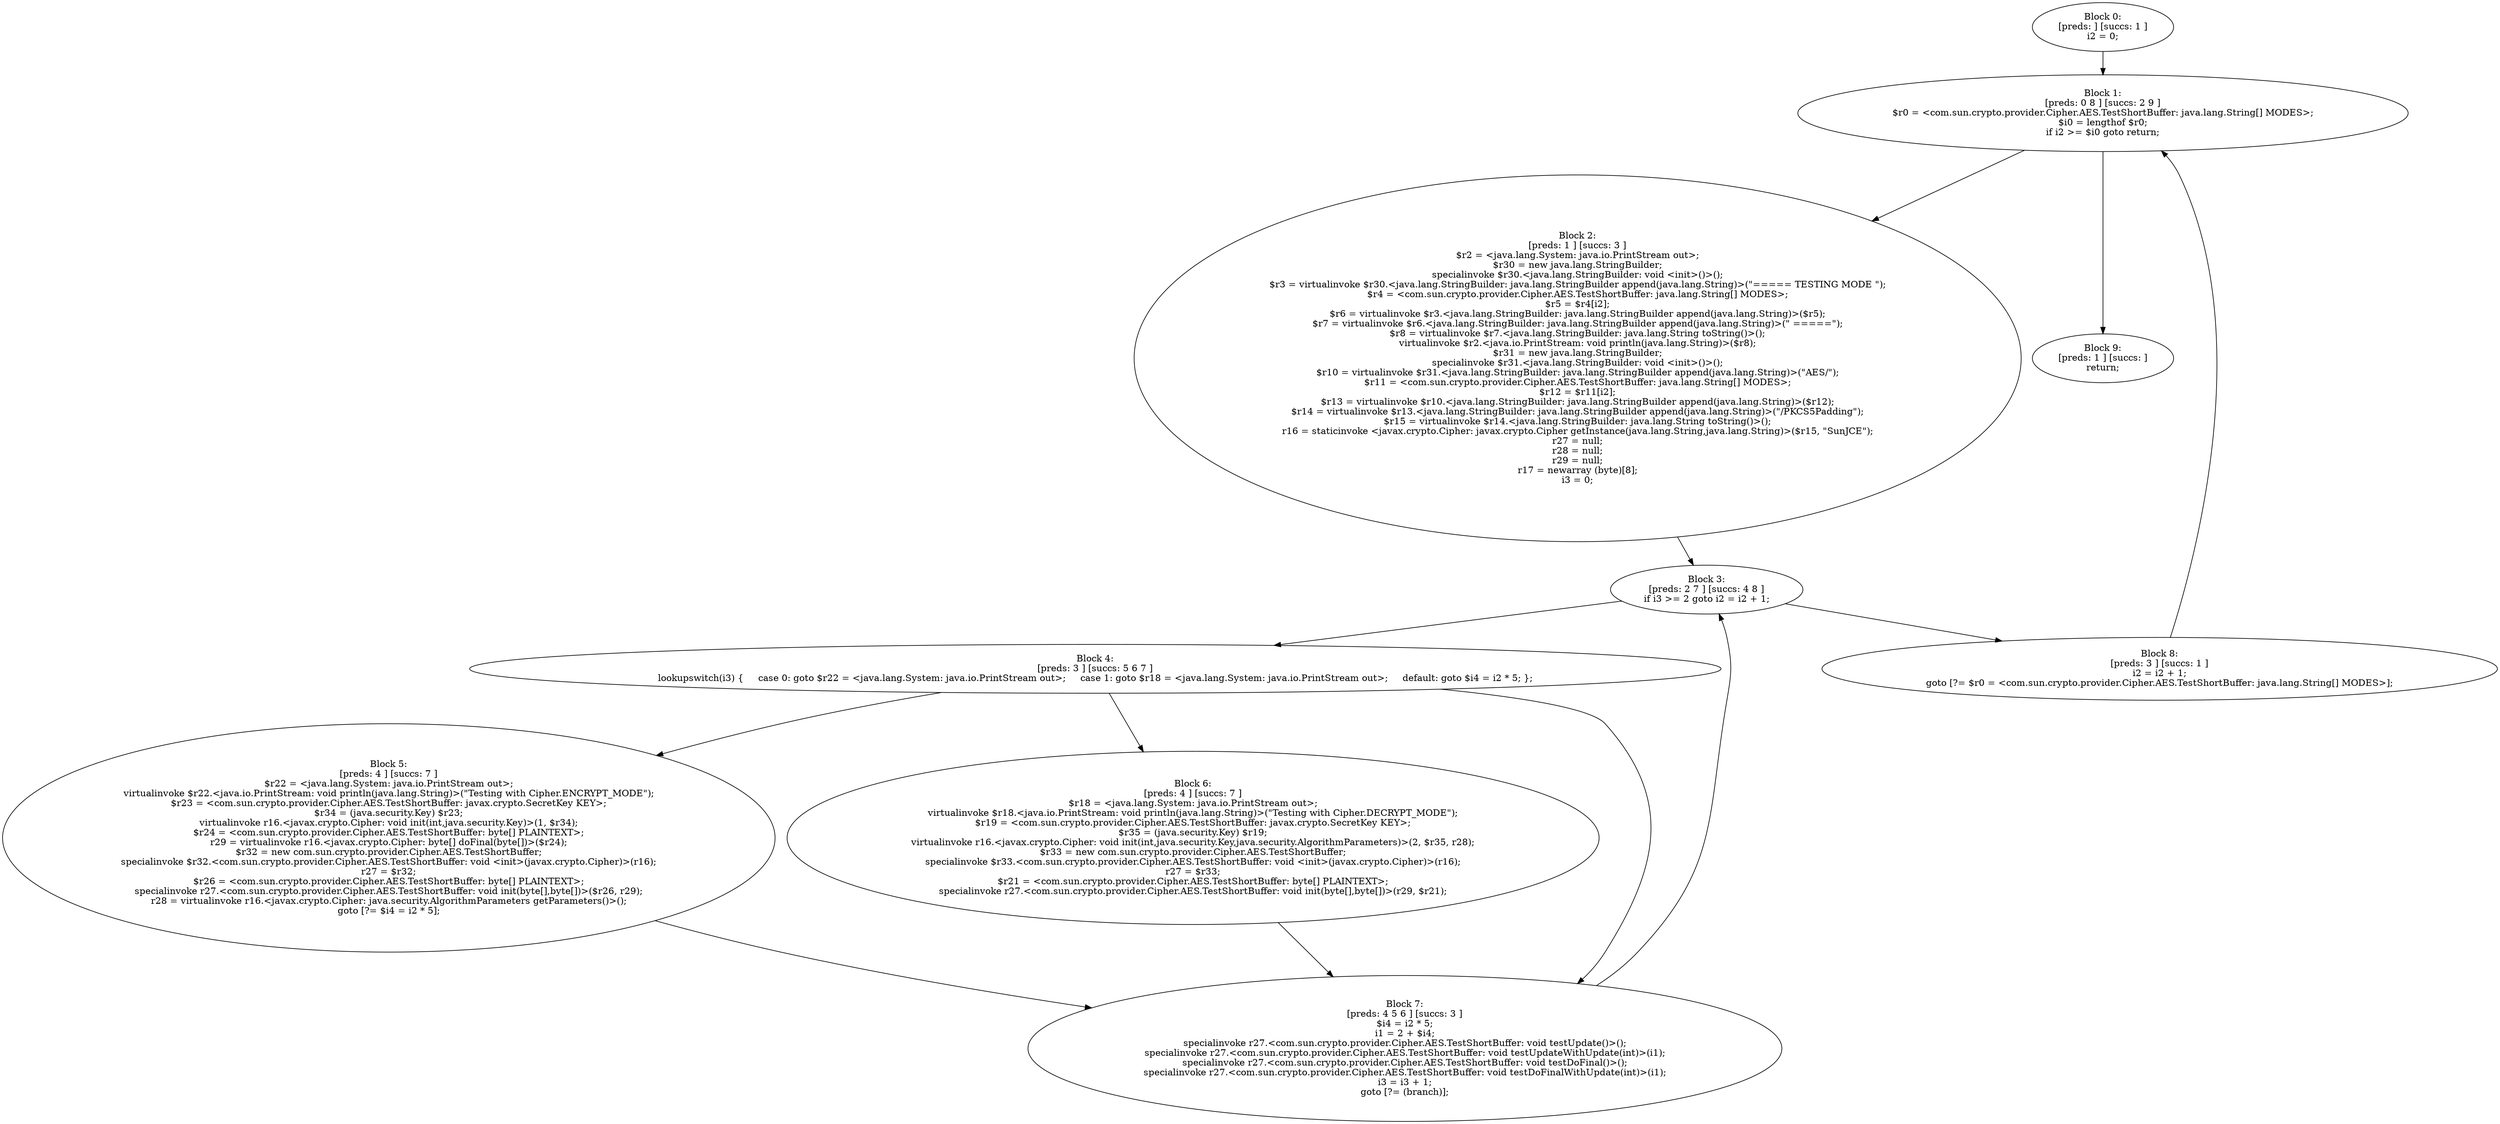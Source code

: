 digraph "unitGraph" {
    "Block 0:
[preds: ] [succs: 1 ]
i2 = 0;
"
    "Block 1:
[preds: 0 8 ] [succs: 2 9 ]
$r0 = <com.sun.crypto.provider.Cipher.AES.TestShortBuffer: java.lang.String[] MODES>;
$i0 = lengthof $r0;
if i2 >= $i0 goto return;
"
    "Block 2:
[preds: 1 ] [succs: 3 ]
$r2 = <java.lang.System: java.io.PrintStream out>;
$r30 = new java.lang.StringBuilder;
specialinvoke $r30.<java.lang.StringBuilder: void <init>()>();
$r3 = virtualinvoke $r30.<java.lang.StringBuilder: java.lang.StringBuilder append(java.lang.String)>(\"===== TESTING MODE \");
$r4 = <com.sun.crypto.provider.Cipher.AES.TestShortBuffer: java.lang.String[] MODES>;
$r5 = $r4[i2];
$r6 = virtualinvoke $r3.<java.lang.StringBuilder: java.lang.StringBuilder append(java.lang.String)>($r5);
$r7 = virtualinvoke $r6.<java.lang.StringBuilder: java.lang.StringBuilder append(java.lang.String)>(\" =====\");
$r8 = virtualinvoke $r7.<java.lang.StringBuilder: java.lang.String toString()>();
virtualinvoke $r2.<java.io.PrintStream: void println(java.lang.String)>($r8);
$r31 = new java.lang.StringBuilder;
specialinvoke $r31.<java.lang.StringBuilder: void <init>()>();
$r10 = virtualinvoke $r31.<java.lang.StringBuilder: java.lang.StringBuilder append(java.lang.String)>(\"AES/\");
$r11 = <com.sun.crypto.provider.Cipher.AES.TestShortBuffer: java.lang.String[] MODES>;
$r12 = $r11[i2];
$r13 = virtualinvoke $r10.<java.lang.StringBuilder: java.lang.StringBuilder append(java.lang.String)>($r12);
$r14 = virtualinvoke $r13.<java.lang.StringBuilder: java.lang.StringBuilder append(java.lang.String)>(\"/PKCS5Padding\");
$r15 = virtualinvoke $r14.<java.lang.StringBuilder: java.lang.String toString()>();
r16 = staticinvoke <javax.crypto.Cipher: javax.crypto.Cipher getInstance(java.lang.String,java.lang.String)>($r15, \"SunJCE\");
r27 = null;
r28 = null;
r29 = null;
r17 = newarray (byte)[8];
i3 = 0;
"
    "Block 3:
[preds: 2 7 ] [succs: 4 8 ]
if i3 >= 2 goto i2 = i2 + 1;
"
    "Block 4:
[preds: 3 ] [succs: 5 6 7 ]
lookupswitch(i3) {     case 0: goto $r22 = <java.lang.System: java.io.PrintStream out>;     case 1: goto $r18 = <java.lang.System: java.io.PrintStream out>;     default: goto $i4 = i2 * 5; };
"
    "Block 5:
[preds: 4 ] [succs: 7 ]
$r22 = <java.lang.System: java.io.PrintStream out>;
virtualinvoke $r22.<java.io.PrintStream: void println(java.lang.String)>(\"Testing with Cipher.ENCRYPT_MODE\");
$r23 = <com.sun.crypto.provider.Cipher.AES.TestShortBuffer: javax.crypto.SecretKey KEY>;
$r34 = (java.security.Key) $r23;
virtualinvoke r16.<javax.crypto.Cipher: void init(int,java.security.Key)>(1, $r34);
$r24 = <com.sun.crypto.provider.Cipher.AES.TestShortBuffer: byte[] PLAINTEXT>;
r29 = virtualinvoke r16.<javax.crypto.Cipher: byte[] doFinal(byte[])>($r24);
$r32 = new com.sun.crypto.provider.Cipher.AES.TestShortBuffer;
specialinvoke $r32.<com.sun.crypto.provider.Cipher.AES.TestShortBuffer: void <init>(javax.crypto.Cipher)>(r16);
r27 = $r32;
$r26 = <com.sun.crypto.provider.Cipher.AES.TestShortBuffer: byte[] PLAINTEXT>;
specialinvoke r27.<com.sun.crypto.provider.Cipher.AES.TestShortBuffer: void init(byte[],byte[])>($r26, r29);
r28 = virtualinvoke r16.<javax.crypto.Cipher: java.security.AlgorithmParameters getParameters()>();
goto [?= $i4 = i2 * 5];
"
    "Block 6:
[preds: 4 ] [succs: 7 ]
$r18 = <java.lang.System: java.io.PrintStream out>;
virtualinvoke $r18.<java.io.PrintStream: void println(java.lang.String)>(\"Testing with Cipher.DECRYPT_MODE\");
$r19 = <com.sun.crypto.provider.Cipher.AES.TestShortBuffer: javax.crypto.SecretKey KEY>;
$r35 = (java.security.Key) $r19;
virtualinvoke r16.<javax.crypto.Cipher: void init(int,java.security.Key,java.security.AlgorithmParameters)>(2, $r35, r28);
$r33 = new com.sun.crypto.provider.Cipher.AES.TestShortBuffer;
specialinvoke $r33.<com.sun.crypto.provider.Cipher.AES.TestShortBuffer: void <init>(javax.crypto.Cipher)>(r16);
r27 = $r33;
$r21 = <com.sun.crypto.provider.Cipher.AES.TestShortBuffer: byte[] PLAINTEXT>;
specialinvoke r27.<com.sun.crypto.provider.Cipher.AES.TestShortBuffer: void init(byte[],byte[])>(r29, $r21);
"
    "Block 7:
[preds: 4 5 6 ] [succs: 3 ]
$i4 = i2 * 5;
i1 = 2 + $i4;
specialinvoke r27.<com.sun.crypto.provider.Cipher.AES.TestShortBuffer: void testUpdate()>();
specialinvoke r27.<com.sun.crypto.provider.Cipher.AES.TestShortBuffer: void testUpdateWithUpdate(int)>(i1);
specialinvoke r27.<com.sun.crypto.provider.Cipher.AES.TestShortBuffer: void testDoFinal()>();
specialinvoke r27.<com.sun.crypto.provider.Cipher.AES.TestShortBuffer: void testDoFinalWithUpdate(int)>(i1);
i3 = i3 + 1;
goto [?= (branch)];
"
    "Block 8:
[preds: 3 ] [succs: 1 ]
i2 = i2 + 1;
goto [?= $r0 = <com.sun.crypto.provider.Cipher.AES.TestShortBuffer: java.lang.String[] MODES>];
"
    "Block 9:
[preds: 1 ] [succs: ]
return;
"
    "Block 0:
[preds: ] [succs: 1 ]
i2 = 0;
"->"Block 1:
[preds: 0 8 ] [succs: 2 9 ]
$r0 = <com.sun.crypto.provider.Cipher.AES.TestShortBuffer: java.lang.String[] MODES>;
$i0 = lengthof $r0;
if i2 >= $i0 goto return;
";
    "Block 1:
[preds: 0 8 ] [succs: 2 9 ]
$r0 = <com.sun.crypto.provider.Cipher.AES.TestShortBuffer: java.lang.String[] MODES>;
$i0 = lengthof $r0;
if i2 >= $i0 goto return;
"->"Block 2:
[preds: 1 ] [succs: 3 ]
$r2 = <java.lang.System: java.io.PrintStream out>;
$r30 = new java.lang.StringBuilder;
specialinvoke $r30.<java.lang.StringBuilder: void <init>()>();
$r3 = virtualinvoke $r30.<java.lang.StringBuilder: java.lang.StringBuilder append(java.lang.String)>(\"===== TESTING MODE \");
$r4 = <com.sun.crypto.provider.Cipher.AES.TestShortBuffer: java.lang.String[] MODES>;
$r5 = $r4[i2];
$r6 = virtualinvoke $r3.<java.lang.StringBuilder: java.lang.StringBuilder append(java.lang.String)>($r5);
$r7 = virtualinvoke $r6.<java.lang.StringBuilder: java.lang.StringBuilder append(java.lang.String)>(\" =====\");
$r8 = virtualinvoke $r7.<java.lang.StringBuilder: java.lang.String toString()>();
virtualinvoke $r2.<java.io.PrintStream: void println(java.lang.String)>($r8);
$r31 = new java.lang.StringBuilder;
specialinvoke $r31.<java.lang.StringBuilder: void <init>()>();
$r10 = virtualinvoke $r31.<java.lang.StringBuilder: java.lang.StringBuilder append(java.lang.String)>(\"AES/\");
$r11 = <com.sun.crypto.provider.Cipher.AES.TestShortBuffer: java.lang.String[] MODES>;
$r12 = $r11[i2];
$r13 = virtualinvoke $r10.<java.lang.StringBuilder: java.lang.StringBuilder append(java.lang.String)>($r12);
$r14 = virtualinvoke $r13.<java.lang.StringBuilder: java.lang.StringBuilder append(java.lang.String)>(\"/PKCS5Padding\");
$r15 = virtualinvoke $r14.<java.lang.StringBuilder: java.lang.String toString()>();
r16 = staticinvoke <javax.crypto.Cipher: javax.crypto.Cipher getInstance(java.lang.String,java.lang.String)>($r15, \"SunJCE\");
r27 = null;
r28 = null;
r29 = null;
r17 = newarray (byte)[8];
i3 = 0;
";
    "Block 1:
[preds: 0 8 ] [succs: 2 9 ]
$r0 = <com.sun.crypto.provider.Cipher.AES.TestShortBuffer: java.lang.String[] MODES>;
$i0 = lengthof $r0;
if i2 >= $i0 goto return;
"->"Block 9:
[preds: 1 ] [succs: ]
return;
";
    "Block 2:
[preds: 1 ] [succs: 3 ]
$r2 = <java.lang.System: java.io.PrintStream out>;
$r30 = new java.lang.StringBuilder;
specialinvoke $r30.<java.lang.StringBuilder: void <init>()>();
$r3 = virtualinvoke $r30.<java.lang.StringBuilder: java.lang.StringBuilder append(java.lang.String)>(\"===== TESTING MODE \");
$r4 = <com.sun.crypto.provider.Cipher.AES.TestShortBuffer: java.lang.String[] MODES>;
$r5 = $r4[i2];
$r6 = virtualinvoke $r3.<java.lang.StringBuilder: java.lang.StringBuilder append(java.lang.String)>($r5);
$r7 = virtualinvoke $r6.<java.lang.StringBuilder: java.lang.StringBuilder append(java.lang.String)>(\" =====\");
$r8 = virtualinvoke $r7.<java.lang.StringBuilder: java.lang.String toString()>();
virtualinvoke $r2.<java.io.PrintStream: void println(java.lang.String)>($r8);
$r31 = new java.lang.StringBuilder;
specialinvoke $r31.<java.lang.StringBuilder: void <init>()>();
$r10 = virtualinvoke $r31.<java.lang.StringBuilder: java.lang.StringBuilder append(java.lang.String)>(\"AES/\");
$r11 = <com.sun.crypto.provider.Cipher.AES.TestShortBuffer: java.lang.String[] MODES>;
$r12 = $r11[i2];
$r13 = virtualinvoke $r10.<java.lang.StringBuilder: java.lang.StringBuilder append(java.lang.String)>($r12);
$r14 = virtualinvoke $r13.<java.lang.StringBuilder: java.lang.StringBuilder append(java.lang.String)>(\"/PKCS5Padding\");
$r15 = virtualinvoke $r14.<java.lang.StringBuilder: java.lang.String toString()>();
r16 = staticinvoke <javax.crypto.Cipher: javax.crypto.Cipher getInstance(java.lang.String,java.lang.String)>($r15, \"SunJCE\");
r27 = null;
r28 = null;
r29 = null;
r17 = newarray (byte)[8];
i3 = 0;
"->"Block 3:
[preds: 2 7 ] [succs: 4 8 ]
if i3 >= 2 goto i2 = i2 + 1;
";
    "Block 3:
[preds: 2 7 ] [succs: 4 8 ]
if i3 >= 2 goto i2 = i2 + 1;
"->"Block 4:
[preds: 3 ] [succs: 5 6 7 ]
lookupswitch(i3) {     case 0: goto $r22 = <java.lang.System: java.io.PrintStream out>;     case 1: goto $r18 = <java.lang.System: java.io.PrintStream out>;     default: goto $i4 = i2 * 5; };
";
    "Block 3:
[preds: 2 7 ] [succs: 4 8 ]
if i3 >= 2 goto i2 = i2 + 1;
"->"Block 8:
[preds: 3 ] [succs: 1 ]
i2 = i2 + 1;
goto [?= $r0 = <com.sun.crypto.provider.Cipher.AES.TestShortBuffer: java.lang.String[] MODES>];
";
    "Block 4:
[preds: 3 ] [succs: 5 6 7 ]
lookupswitch(i3) {     case 0: goto $r22 = <java.lang.System: java.io.PrintStream out>;     case 1: goto $r18 = <java.lang.System: java.io.PrintStream out>;     default: goto $i4 = i2 * 5; };
"->"Block 5:
[preds: 4 ] [succs: 7 ]
$r22 = <java.lang.System: java.io.PrintStream out>;
virtualinvoke $r22.<java.io.PrintStream: void println(java.lang.String)>(\"Testing with Cipher.ENCRYPT_MODE\");
$r23 = <com.sun.crypto.provider.Cipher.AES.TestShortBuffer: javax.crypto.SecretKey KEY>;
$r34 = (java.security.Key) $r23;
virtualinvoke r16.<javax.crypto.Cipher: void init(int,java.security.Key)>(1, $r34);
$r24 = <com.sun.crypto.provider.Cipher.AES.TestShortBuffer: byte[] PLAINTEXT>;
r29 = virtualinvoke r16.<javax.crypto.Cipher: byte[] doFinal(byte[])>($r24);
$r32 = new com.sun.crypto.provider.Cipher.AES.TestShortBuffer;
specialinvoke $r32.<com.sun.crypto.provider.Cipher.AES.TestShortBuffer: void <init>(javax.crypto.Cipher)>(r16);
r27 = $r32;
$r26 = <com.sun.crypto.provider.Cipher.AES.TestShortBuffer: byte[] PLAINTEXT>;
specialinvoke r27.<com.sun.crypto.provider.Cipher.AES.TestShortBuffer: void init(byte[],byte[])>($r26, r29);
r28 = virtualinvoke r16.<javax.crypto.Cipher: java.security.AlgorithmParameters getParameters()>();
goto [?= $i4 = i2 * 5];
";
    "Block 4:
[preds: 3 ] [succs: 5 6 7 ]
lookupswitch(i3) {     case 0: goto $r22 = <java.lang.System: java.io.PrintStream out>;     case 1: goto $r18 = <java.lang.System: java.io.PrintStream out>;     default: goto $i4 = i2 * 5; };
"->"Block 6:
[preds: 4 ] [succs: 7 ]
$r18 = <java.lang.System: java.io.PrintStream out>;
virtualinvoke $r18.<java.io.PrintStream: void println(java.lang.String)>(\"Testing with Cipher.DECRYPT_MODE\");
$r19 = <com.sun.crypto.provider.Cipher.AES.TestShortBuffer: javax.crypto.SecretKey KEY>;
$r35 = (java.security.Key) $r19;
virtualinvoke r16.<javax.crypto.Cipher: void init(int,java.security.Key,java.security.AlgorithmParameters)>(2, $r35, r28);
$r33 = new com.sun.crypto.provider.Cipher.AES.TestShortBuffer;
specialinvoke $r33.<com.sun.crypto.provider.Cipher.AES.TestShortBuffer: void <init>(javax.crypto.Cipher)>(r16);
r27 = $r33;
$r21 = <com.sun.crypto.provider.Cipher.AES.TestShortBuffer: byte[] PLAINTEXT>;
specialinvoke r27.<com.sun.crypto.provider.Cipher.AES.TestShortBuffer: void init(byte[],byte[])>(r29, $r21);
";
    "Block 4:
[preds: 3 ] [succs: 5 6 7 ]
lookupswitch(i3) {     case 0: goto $r22 = <java.lang.System: java.io.PrintStream out>;     case 1: goto $r18 = <java.lang.System: java.io.PrintStream out>;     default: goto $i4 = i2 * 5; };
"->"Block 7:
[preds: 4 5 6 ] [succs: 3 ]
$i4 = i2 * 5;
i1 = 2 + $i4;
specialinvoke r27.<com.sun.crypto.provider.Cipher.AES.TestShortBuffer: void testUpdate()>();
specialinvoke r27.<com.sun.crypto.provider.Cipher.AES.TestShortBuffer: void testUpdateWithUpdate(int)>(i1);
specialinvoke r27.<com.sun.crypto.provider.Cipher.AES.TestShortBuffer: void testDoFinal()>();
specialinvoke r27.<com.sun.crypto.provider.Cipher.AES.TestShortBuffer: void testDoFinalWithUpdate(int)>(i1);
i3 = i3 + 1;
goto [?= (branch)];
";
    "Block 5:
[preds: 4 ] [succs: 7 ]
$r22 = <java.lang.System: java.io.PrintStream out>;
virtualinvoke $r22.<java.io.PrintStream: void println(java.lang.String)>(\"Testing with Cipher.ENCRYPT_MODE\");
$r23 = <com.sun.crypto.provider.Cipher.AES.TestShortBuffer: javax.crypto.SecretKey KEY>;
$r34 = (java.security.Key) $r23;
virtualinvoke r16.<javax.crypto.Cipher: void init(int,java.security.Key)>(1, $r34);
$r24 = <com.sun.crypto.provider.Cipher.AES.TestShortBuffer: byte[] PLAINTEXT>;
r29 = virtualinvoke r16.<javax.crypto.Cipher: byte[] doFinal(byte[])>($r24);
$r32 = new com.sun.crypto.provider.Cipher.AES.TestShortBuffer;
specialinvoke $r32.<com.sun.crypto.provider.Cipher.AES.TestShortBuffer: void <init>(javax.crypto.Cipher)>(r16);
r27 = $r32;
$r26 = <com.sun.crypto.provider.Cipher.AES.TestShortBuffer: byte[] PLAINTEXT>;
specialinvoke r27.<com.sun.crypto.provider.Cipher.AES.TestShortBuffer: void init(byte[],byte[])>($r26, r29);
r28 = virtualinvoke r16.<javax.crypto.Cipher: java.security.AlgorithmParameters getParameters()>();
goto [?= $i4 = i2 * 5];
"->"Block 7:
[preds: 4 5 6 ] [succs: 3 ]
$i4 = i2 * 5;
i1 = 2 + $i4;
specialinvoke r27.<com.sun.crypto.provider.Cipher.AES.TestShortBuffer: void testUpdate()>();
specialinvoke r27.<com.sun.crypto.provider.Cipher.AES.TestShortBuffer: void testUpdateWithUpdate(int)>(i1);
specialinvoke r27.<com.sun.crypto.provider.Cipher.AES.TestShortBuffer: void testDoFinal()>();
specialinvoke r27.<com.sun.crypto.provider.Cipher.AES.TestShortBuffer: void testDoFinalWithUpdate(int)>(i1);
i3 = i3 + 1;
goto [?= (branch)];
";
    "Block 6:
[preds: 4 ] [succs: 7 ]
$r18 = <java.lang.System: java.io.PrintStream out>;
virtualinvoke $r18.<java.io.PrintStream: void println(java.lang.String)>(\"Testing with Cipher.DECRYPT_MODE\");
$r19 = <com.sun.crypto.provider.Cipher.AES.TestShortBuffer: javax.crypto.SecretKey KEY>;
$r35 = (java.security.Key) $r19;
virtualinvoke r16.<javax.crypto.Cipher: void init(int,java.security.Key,java.security.AlgorithmParameters)>(2, $r35, r28);
$r33 = new com.sun.crypto.provider.Cipher.AES.TestShortBuffer;
specialinvoke $r33.<com.sun.crypto.provider.Cipher.AES.TestShortBuffer: void <init>(javax.crypto.Cipher)>(r16);
r27 = $r33;
$r21 = <com.sun.crypto.provider.Cipher.AES.TestShortBuffer: byte[] PLAINTEXT>;
specialinvoke r27.<com.sun.crypto.provider.Cipher.AES.TestShortBuffer: void init(byte[],byte[])>(r29, $r21);
"->"Block 7:
[preds: 4 5 6 ] [succs: 3 ]
$i4 = i2 * 5;
i1 = 2 + $i4;
specialinvoke r27.<com.sun.crypto.provider.Cipher.AES.TestShortBuffer: void testUpdate()>();
specialinvoke r27.<com.sun.crypto.provider.Cipher.AES.TestShortBuffer: void testUpdateWithUpdate(int)>(i1);
specialinvoke r27.<com.sun.crypto.provider.Cipher.AES.TestShortBuffer: void testDoFinal()>();
specialinvoke r27.<com.sun.crypto.provider.Cipher.AES.TestShortBuffer: void testDoFinalWithUpdate(int)>(i1);
i3 = i3 + 1;
goto [?= (branch)];
";
    "Block 7:
[preds: 4 5 6 ] [succs: 3 ]
$i4 = i2 * 5;
i1 = 2 + $i4;
specialinvoke r27.<com.sun.crypto.provider.Cipher.AES.TestShortBuffer: void testUpdate()>();
specialinvoke r27.<com.sun.crypto.provider.Cipher.AES.TestShortBuffer: void testUpdateWithUpdate(int)>(i1);
specialinvoke r27.<com.sun.crypto.provider.Cipher.AES.TestShortBuffer: void testDoFinal()>();
specialinvoke r27.<com.sun.crypto.provider.Cipher.AES.TestShortBuffer: void testDoFinalWithUpdate(int)>(i1);
i3 = i3 + 1;
goto [?= (branch)];
"->"Block 3:
[preds: 2 7 ] [succs: 4 8 ]
if i3 >= 2 goto i2 = i2 + 1;
";
    "Block 8:
[preds: 3 ] [succs: 1 ]
i2 = i2 + 1;
goto [?= $r0 = <com.sun.crypto.provider.Cipher.AES.TestShortBuffer: java.lang.String[] MODES>];
"->"Block 1:
[preds: 0 8 ] [succs: 2 9 ]
$r0 = <com.sun.crypto.provider.Cipher.AES.TestShortBuffer: java.lang.String[] MODES>;
$i0 = lengthof $r0;
if i2 >= $i0 goto return;
";
}

